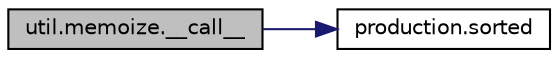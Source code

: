 digraph "util.memoize.__call__"
{
  edge [fontname="Helvetica",fontsize="10",labelfontname="Helvetica",labelfontsize="10"];
  node [fontname="Helvetica",fontsize="10",shape=record];
  rankdir="LR";
  Node1 [label="util.memoize.__call__",height=0.2,width=0.4,color="black", fillcolor="grey75", style="filled", fontcolor="black"];
  Node1 -> Node2 [color="midnightblue",fontsize="10",style="solid",fontname="Helvetica"];
  Node2 [label="production.sorted",height=0.2,width=0.4,color="black", fillcolor="white", style="filled",URL="$namespaceproduction.html#a7ac92e37cfa2c93a658d6ff66237a0fd"];
}
